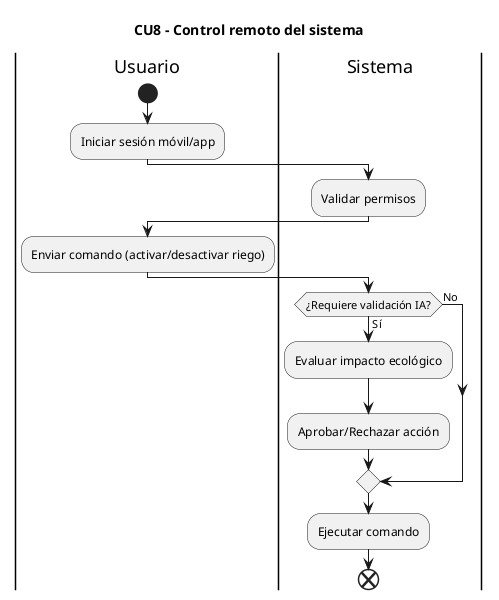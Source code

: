 @startuml CU8_ControlRemoto

' --- estilos ---
'!include style/dark_minimal.puml

' --- diagrama ---
title "CU8 - Control remoto del sistema"


|Usuario|
start
:Iniciar sesión móvil/app;
|Sistema|
:Validar permisos;
|Usuario|
:Enviar comando (activar/desactivar riego);
|Sistema|
if (¿Requiere validación IA?) then (Sí)
  :Evaluar impacto ecológico;
  :Aprobar/Rechazar acción;
else (No)
endif
:Ejecutar comando;
end
@enduml
